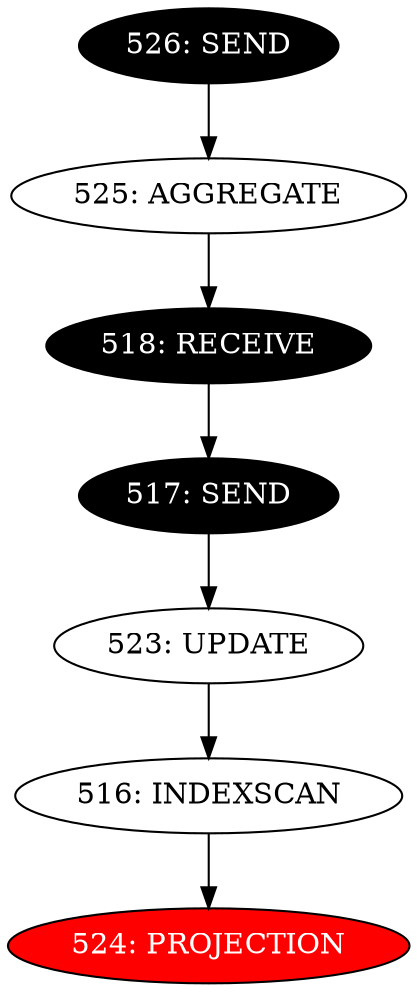 digraph name {
516 [label="516: INDEXSCAN" ];
516 -> 524;
524 [label="524: PROJECTION" fontcolor="white" style="filled" fillcolor="red"];
523 [label="523: UPDATE" ];
523 -> 516;
517 [label="517: SEND" fontcolor="white" style="filled" fillcolor="black"];
517 -> 523;
518 [label="518: RECEIVE" fontcolor="white" style="filled" fillcolor="black"];
518 -> 517;
525 [label="525: AGGREGATE" ];
525 -> 518;
526 [label="526: SEND" fontcolor="white" style="filled" fillcolor="black"];
526 -> 525;

}

